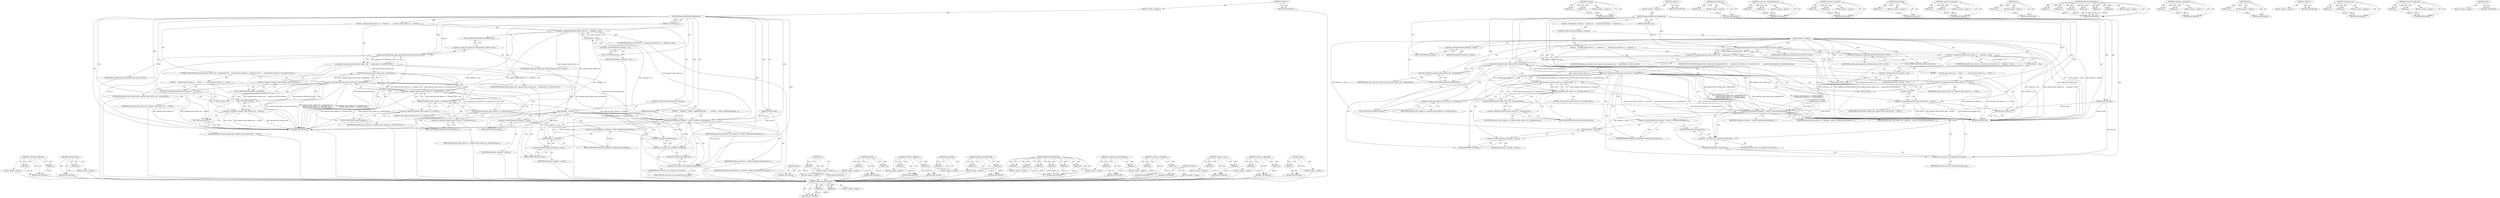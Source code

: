 digraph "client" {
vulnerable_111 [label=<(METHOD,webkit_glue.KURLToGURL)>];
vulnerable_112 [label=<(PARAM,p1)>];
vulnerable_113 [label=<(PARAM,p2)>];
vulnerable_114 [label=<(BLOCK,&lt;empty&gt;,&lt;empty&gt;)>];
vulnerable_115 [label=<(METHOD_RETURN,ANY)>];
vulnerable_135 [label=<(METHOD,SchemeIs)>];
vulnerable_136 [label=<(PARAM,p1)>];
vulnerable_137 [label=<(PARAM,p2)>];
vulnerable_138 [label=<(BLOCK,&lt;empty&gt;,&lt;empty&gt;)>];
vulnerable_139 [label=<(METHOD_RETURN,ANY)>];
vulnerable_6 [label=<(METHOD,&lt;global&gt;)<SUB>1</SUB>>];
vulnerable_7 [label=<(BLOCK,&lt;empty&gt;,&lt;empty&gt;)<SUB>1</SUB>>];
vulnerable_8 [label=<(METHOD,dispatchWillPerformClientRedirect)<SUB>1</SUB>>];
vulnerable_9 [label=<(PARAM,const KURL&amp; url)<SUB>2</SUB>>];
vulnerable_10 [label=<(PARAM,double interval)<SUB>3</SUB>>];
vulnerable_11 [label=<(PARAM,double fire_date)<SUB>4</SUB>>];
vulnerable_12 [label=<(BLOCK,{
  if (webframe_-&gt;client()) {
    expected_cli...,{
  if (webframe_-&gt;client()) {
    expected_cli...)<SUB>4</SUB>>];
vulnerable_13 [label=<(CONTROL_STRUCTURE,IF,if (webframe_-&gt;client()))<SUB>5</SUB>>];
vulnerable_14 [label=<(client,webframe_-&gt;client())<SUB>5</SUB>>];
vulnerable_15 [label=<(&lt;operator&gt;.indirectFieldAccess,webframe_-&gt;client)<SUB>5</SUB>>];
vulnerable_16 [label=<(IDENTIFIER,webframe_,webframe_-&gt;client())<SUB>5</SUB>>];
vulnerable_17 [label=<(FIELD_IDENTIFIER,client,client)<SUB>5</SUB>>];
vulnerable_18 [label=<(BLOCK,{
    expected_client_redirect_src_ = webframe_...,{
    expected_client_redirect_src_ = webframe_...)<SUB>5</SUB>>];
vulnerable_19 [label=<(&lt;operator&gt;.assignment,expected_client_redirect_src_ = webframe_-&gt;url())<SUB>6</SUB>>];
vulnerable_20 [label=<(IDENTIFIER,expected_client_redirect_src_,expected_client_redirect_src_ = webframe_-&gt;url())<SUB>6</SUB>>];
vulnerable_21 [label=<(url,webframe_-&gt;url())<SUB>6</SUB>>];
vulnerable_22 [label=<(&lt;operator&gt;.indirectFieldAccess,webframe_-&gt;url)<SUB>6</SUB>>];
vulnerable_23 [label=<(IDENTIFIER,webframe_,webframe_-&gt;url())<SUB>6</SUB>>];
vulnerable_24 [label=<(FIELD_IDENTIFIER,url,url)<SUB>6</SUB>>];
vulnerable_25 [label="<(&lt;operator&gt;.assignment,expected_client_redirect_dest_ = webkit_glue::K...)<SUB>7</SUB>>"];
vulnerable_26 [label="<(IDENTIFIER,expected_client_redirect_dest_,expected_client_redirect_dest_ = webkit_glue::K...)<SUB>7</SUB>>"];
vulnerable_27 [label="<(webkit_glue.KURLToGURL,webkit_glue::KURLToGURL(url))<SUB>7</SUB>>"];
vulnerable_28 [label="<(&lt;operator&gt;.fieldAccess,webkit_glue::KURLToGURL)<SUB>7</SUB>>"];
vulnerable_29 [label="<(IDENTIFIER,webkit_glue,webkit_glue::KURLToGURL(url))<SUB>7</SUB>>"];
vulnerable_30 [label=<(FIELD_IDENTIFIER,KURLToGURL,KURLToGURL)<SUB>7</SUB>>];
vulnerable_31 [label="<(IDENTIFIER,url,webkit_glue::KURLToGURL(url))<SUB>7</SUB>>"];
vulnerable_32 [label=<(CONTROL_STRUCTURE,IF,if (expected_client_redirect_dest_.SchemeIsFile() &amp;&amp;
       (expected_client_redirect_src_.SchemeIs(&quot;http&quot;) ||
        expected_client_redirect_src_.SchemeIsSecure())))<SUB>8</SUB>>];
vulnerable_33 [label=<(&lt;operator&gt;.logicalAnd,expected_client_redirect_dest_.SchemeIsFile() &amp;...)<SUB>8</SUB>>];
vulnerable_34 [label=<(SchemeIsFile,expected_client_redirect_dest_.SchemeIsFile())<SUB>8</SUB>>];
vulnerable_35 [label=<(&lt;operator&gt;.fieldAccess,expected_client_redirect_dest_.SchemeIsFile)<SUB>8</SUB>>];
vulnerable_36 [label=<(IDENTIFIER,expected_client_redirect_dest_,expected_client_redirect_dest_.SchemeIsFile())<SUB>8</SUB>>];
vulnerable_37 [label=<(FIELD_IDENTIFIER,SchemeIsFile,SchemeIsFile)<SUB>8</SUB>>];
vulnerable_38 [label=<(&lt;operator&gt;.logicalOr,expected_client_redirect_src_.SchemeIs(&quot;http&quot;) ...)<SUB>9</SUB>>];
vulnerable_39 [label=<(SchemeIs,expected_client_redirect_src_.SchemeIs(&quot;http&quot;))<SUB>9</SUB>>];
vulnerable_40 [label=<(&lt;operator&gt;.fieldAccess,expected_client_redirect_src_.SchemeIs)<SUB>9</SUB>>];
vulnerable_41 [label=<(IDENTIFIER,expected_client_redirect_src_,expected_client_redirect_src_.SchemeIs(&quot;http&quot;))<SUB>9</SUB>>];
vulnerable_42 [label=<(FIELD_IDENTIFIER,SchemeIs,SchemeIs)<SUB>9</SUB>>];
vulnerable_43 [label=<(LITERAL,&quot;http&quot;,expected_client_redirect_src_.SchemeIs(&quot;http&quot;))<SUB>9</SUB>>];
vulnerable_44 [label=<(SchemeIsSecure,expected_client_redirect_src_.SchemeIsSecure())<SUB>10</SUB>>];
vulnerable_45 [label=<(&lt;operator&gt;.fieldAccess,expected_client_redirect_src_.SchemeIsSecure)<SUB>10</SUB>>];
vulnerable_46 [label=<(IDENTIFIER,expected_client_redirect_src_,expected_client_redirect_src_.SchemeIsSecure())<SUB>10</SUB>>];
vulnerable_47 [label=<(FIELD_IDENTIFIER,SchemeIsSecure,SchemeIsSecure)<SUB>10</SUB>>];
vulnerable_48 [label=<(BLOCK,{
      expected_client_redirect_src_ = GURL();...,{
      expected_client_redirect_src_ = GURL();...)<SUB>10</SUB>>];
vulnerable_49 [label=<(&lt;operator&gt;.assignment,expected_client_redirect_src_ = GURL())<SUB>11</SUB>>];
vulnerable_50 [label=<(IDENTIFIER,expected_client_redirect_src_,expected_client_redirect_src_ = GURL())<SUB>11</SUB>>];
vulnerable_51 [label=<(GURL,GURL())<SUB>11</SUB>>];
vulnerable_52 [label=<(&lt;operator&gt;.assignment,expected_client_redirect_dest_ = GURL())<SUB>12</SUB>>];
vulnerable_53 [label=<(IDENTIFIER,expected_client_redirect_dest_,expected_client_redirect_dest_ = GURL())<SUB>12</SUB>>];
vulnerable_54 [label=<(GURL,GURL())<SUB>12</SUB>>];
vulnerable_55 [label=<(RETURN,return;,return;)<SUB>13</SUB>>];
vulnerable_56 [label=<(willPerformClientRedirect,webframe_-&gt;client()-&gt;willPerformClientRedirect(...)<SUB>16</SUB>>];
vulnerable_57 [label=<(&lt;operator&gt;.indirectFieldAccess,webframe_-&gt;client()-&gt;willPerformClientRedirect)<SUB>16</SUB>>];
vulnerable_58 [label=<(client,webframe_-&gt;client())<SUB>16</SUB>>];
vulnerable_59 [label=<(&lt;operator&gt;.indirectFieldAccess,webframe_-&gt;client)<SUB>16</SUB>>];
vulnerable_60 [label=<(IDENTIFIER,webframe_,webframe_-&gt;client())<SUB>16</SUB>>];
vulnerable_61 [label=<(FIELD_IDENTIFIER,client,client)<SUB>16</SUB>>];
vulnerable_62 [label=<(FIELD_IDENTIFIER,willPerformClientRedirect,willPerformClientRedirect)<SUB>16</SUB>>];
vulnerable_63 [label=<(IDENTIFIER,webframe_,webframe_-&gt;client()-&gt;willPerformClientRedirect(...)<SUB>17</SUB>>];
vulnerable_64 [label=<(IDENTIFIER,expected_client_redirect_src_,webframe_-&gt;client()-&gt;willPerformClientRedirect(...)<SUB>18</SUB>>];
vulnerable_65 [label=<(IDENTIFIER,expected_client_redirect_dest_,webframe_-&gt;client()-&gt;willPerformClientRedirect(...)<SUB>19</SUB>>];
vulnerable_66 [label=<(&lt;operator&gt;.cast,static_cast&lt;unsigned int&gt;(interval))<SUB>20</SUB>>];
vulnerable_67 [label=<(UNKNOWN,unsigned int,unsigned int)<SUB>20</SUB>>];
vulnerable_68 [label=<(IDENTIFIER,interval,static_cast&lt;unsigned int&gt;(interval))<SUB>20</SUB>>];
vulnerable_69 [label=<(&lt;operator&gt;.cast,static_cast&lt;unsigned int&gt;(fire_date))<SUB>21</SUB>>];
vulnerable_70 [label=<(UNKNOWN,unsigned int,unsigned int)<SUB>21</SUB>>];
vulnerable_71 [label=<(IDENTIFIER,fire_date,static_cast&lt;unsigned int&gt;(fire_date))<SUB>21</SUB>>];
vulnerable_72 [label=<(METHOD_RETURN,void)<SUB>1</SUB>>];
vulnerable_74 [label=<(METHOD_RETURN,ANY)<SUB>1</SUB>>];
vulnerable_140 [label=<(METHOD,SchemeIsSecure)>];
vulnerable_141 [label=<(PARAM,p1)>];
vulnerable_142 [label=<(BLOCK,&lt;empty&gt;,&lt;empty&gt;)>];
vulnerable_143 [label=<(METHOD_RETURN,ANY)>];
vulnerable_97 [label=<(METHOD,&lt;operator&gt;.indirectFieldAccess)>];
vulnerable_98 [label=<(PARAM,p1)>];
vulnerable_99 [label=<(PARAM,p2)>];
vulnerable_100 [label=<(BLOCK,&lt;empty&gt;,&lt;empty&gt;)>];
vulnerable_101 [label=<(METHOD_RETURN,ANY)>];
vulnerable_130 [label=<(METHOD,&lt;operator&gt;.logicalOr)>];
vulnerable_131 [label=<(PARAM,p1)>];
vulnerable_132 [label=<(PARAM,p2)>];
vulnerable_133 [label=<(BLOCK,&lt;empty&gt;,&lt;empty&gt;)>];
vulnerable_134 [label=<(METHOD_RETURN,ANY)>];
vulnerable_126 [label=<(METHOD,SchemeIsFile)>];
vulnerable_127 [label=<(PARAM,p1)>];
vulnerable_128 [label=<(BLOCK,&lt;empty&gt;,&lt;empty&gt;)>];
vulnerable_129 [label=<(METHOD_RETURN,ANY)>];
vulnerable_121 [label=<(METHOD,&lt;operator&gt;.logicalAnd)>];
vulnerable_122 [label=<(PARAM,p1)>];
vulnerable_123 [label=<(PARAM,p2)>];
vulnerable_124 [label=<(BLOCK,&lt;empty&gt;,&lt;empty&gt;)>];
vulnerable_125 [label=<(METHOD_RETURN,ANY)>];
vulnerable_107 [label=<(METHOD,url)>];
vulnerable_108 [label=<(PARAM,p1)>];
vulnerable_109 [label=<(BLOCK,&lt;empty&gt;,&lt;empty&gt;)>];
vulnerable_110 [label=<(METHOD_RETURN,ANY)>];
vulnerable_147 [label=<(METHOD,willPerformClientRedirect)>];
vulnerable_148 [label=<(PARAM,p1)>];
vulnerable_149 [label=<(PARAM,p2)>];
vulnerable_150 [label=<(PARAM,p3)>];
vulnerable_151 [label=<(PARAM,p4)>];
vulnerable_152 [label=<(PARAM,p5)>];
vulnerable_153 [label=<(PARAM,p6)>];
vulnerable_154 [label=<(BLOCK,&lt;empty&gt;,&lt;empty&gt;)>];
vulnerable_155 [label=<(METHOD_RETURN,ANY)>];
vulnerable_102 [label=<(METHOD,&lt;operator&gt;.assignment)>];
vulnerable_103 [label=<(PARAM,p1)>];
vulnerable_104 [label=<(PARAM,p2)>];
vulnerable_105 [label=<(BLOCK,&lt;empty&gt;,&lt;empty&gt;)>];
vulnerable_106 [label=<(METHOD_RETURN,ANY)>];
vulnerable_93 [label=<(METHOD,client)>];
vulnerable_94 [label=<(PARAM,p1)>];
vulnerable_95 [label=<(BLOCK,&lt;empty&gt;,&lt;empty&gt;)>];
vulnerable_96 [label=<(METHOD_RETURN,ANY)>];
vulnerable_87 [label=<(METHOD,&lt;global&gt;)<SUB>1</SUB>>];
vulnerable_88 [label=<(BLOCK,&lt;empty&gt;,&lt;empty&gt;)>];
vulnerable_89 [label=<(METHOD_RETURN,ANY)>];
vulnerable_156 [label=<(METHOD,&lt;operator&gt;.cast)>];
vulnerable_157 [label=<(PARAM,p1)>];
vulnerable_158 [label=<(PARAM,p2)>];
vulnerable_159 [label=<(BLOCK,&lt;empty&gt;,&lt;empty&gt;)>];
vulnerable_160 [label=<(METHOD_RETURN,ANY)>];
vulnerable_116 [label=<(METHOD,&lt;operator&gt;.fieldAccess)>];
vulnerable_117 [label=<(PARAM,p1)>];
vulnerable_118 [label=<(PARAM,p2)>];
vulnerable_119 [label=<(BLOCK,&lt;empty&gt;,&lt;empty&gt;)>];
vulnerable_120 [label=<(METHOD_RETURN,ANY)>];
vulnerable_144 [label=<(METHOD,GURL)>];
vulnerable_145 [label=<(BLOCK,&lt;empty&gt;,&lt;empty&gt;)>];
vulnerable_146 [label=<(METHOD_RETURN,ANY)>];
fixed_112 [label=<(METHOD,&lt;operator&gt;.fieldAccess)>];
fixed_113 [label=<(PARAM,p1)>];
fixed_114 [label=<(PARAM,p2)>];
fixed_115 [label=<(BLOCK,&lt;empty&gt;,&lt;empty&gt;)>];
fixed_116 [label=<(METHOD_RETURN,ANY)>];
fixed_136 [label=<(METHOD,SchemeIsSecure)>];
fixed_137 [label=<(PARAM,p1)>];
fixed_138 [label=<(BLOCK,&lt;empty&gt;,&lt;empty&gt;)>];
fixed_139 [label=<(METHOD_RETURN,ANY)>];
fixed_6 [label=<(METHOD,&lt;global&gt;)<SUB>1</SUB>>];
fixed_7 [label=<(BLOCK,&lt;empty&gt;,&lt;empty&gt;)<SUB>1</SUB>>];
fixed_8 [label=<(METHOD,dispatchWillPerformClientRedirect)<SUB>1</SUB>>];
fixed_9 [label=<(PARAM,const KURL&amp; url)<SUB>2</SUB>>];
fixed_10 [label=<(PARAM,double interval)<SUB>3</SUB>>];
fixed_11 [label=<(PARAM,double fire_date)<SUB>4</SUB>>];
fixed_12 [label=<(BLOCK,{
  expected_client_redirect_src_ = webframe_-&gt;...,{
  expected_client_redirect_src_ = webframe_-&gt;...)<SUB>4</SUB>>];
fixed_13 [label=<(&lt;operator&gt;.assignment,expected_client_redirect_src_ = webframe_-&gt;url())<SUB>5</SUB>>];
fixed_14 [label=<(IDENTIFIER,expected_client_redirect_src_,expected_client_redirect_src_ = webframe_-&gt;url())<SUB>5</SUB>>];
fixed_15 [label=<(url,webframe_-&gt;url())<SUB>5</SUB>>];
fixed_16 [label=<(&lt;operator&gt;.indirectFieldAccess,webframe_-&gt;url)<SUB>5</SUB>>];
fixed_17 [label=<(IDENTIFIER,webframe_,webframe_-&gt;url())<SUB>5</SUB>>];
fixed_18 [label=<(FIELD_IDENTIFIER,url,url)<SUB>5</SUB>>];
fixed_19 [label="<(&lt;operator&gt;.assignment,expected_client_redirect_dest_ = webkit_glue::K...)<SUB>6</SUB>>"];
fixed_20 [label="<(IDENTIFIER,expected_client_redirect_dest_,expected_client_redirect_dest_ = webkit_glue::K...)<SUB>6</SUB>>"];
fixed_21 [label="<(webkit_glue.KURLToGURL,webkit_glue::KURLToGURL(url))<SUB>6</SUB>>"];
fixed_22 [label="<(&lt;operator&gt;.fieldAccess,webkit_glue::KURLToGURL)<SUB>6</SUB>>"];
fixed_23 [label="<(IDENTIFIER,webkit_glue,webkit_glue::KURLToGURL(url))<SUB>6</SUB>>"];
fixed_24 [label=<(FIELD_IDENTIFIER,KURLToGURL,KURLToGURL)<SUB>6</SUB>>];
fixed_25 [label="<(IDENTIFIER,url,webkit_glue::KURLToGURL(url))<SUB>6</SUB>>"];
fixed_26 [label=<(CONTROL_STRUCTURE,IF,if (expected_client_redirect_dest_.SchemeIsFile() &amp;&amp;
     (expected_client_redirect_src_.SchemeIs(&quot;http&quot;) ||
      expected_client_redirect_src_.SchemeIsSecure())))<SUB>12</SUB>>];
fixed_27 [label=<(&lt;operator&gt;.logicalAnd,expected_client_redirect_dest_.SchemeIsFile() &amp;...)<SUB>12</SUB>>];
fixed_28 [label=<(SchemeIsFile,expected_client_redirect_dest_.SchemeIsFile())<SUB>12</SUB>>];
fixed_29 [label=<(&lt;operator&gt;.fieldAccess,expected_client_redirect_dest_.SchemeIsFile)<SUB>12</SUB>>];
fixed_30 [label=<(IDENTIFIER,expected_client_redirect_dest_,expected_client_redirect_dest_.SchemeIsFile())<SUB>12</SUB>>];
fixed_31 [label=<(FIELD_IDENTIFIER,SchemeIsFile,SchemeIsFile)<SUB>12</SUB>>];
fixed_32 [label=<(&lt;operator&gt;.logicalOr,expected_client_redirect_src_.SchemeIs(&quot;http&quot;) ...)<SUB>13</SUB>>];
fixed_33 [label=<(SchemeIs,expected_client_redirect_src_.SchemeIs(&quot;http&quot;))<SUB>13</SUB>>];
fixed_34 [label=<(&lt;operator&gt;.fieldAccess,expected_client_redirect_src_.SchemeIs)<SUB>13</SUB>>];
fixed_35 [label=<(IDENTIFIER,expected_client_redirect_src_,expected_client_redirect_src_.SchemeIs(&quot;http&quot;))<SUB>13</SUB>>];
fixed_36 [label=<(FIELD_IDENTIFIER,SchemeIs,SchemeIs)<SUB>13</SUB>>];
fixed_37 [label=<(LITERAL,&quot;http&quot;,expected_client_redirect_src_.SchemeIs(&quot;http&quot;))<SUB>13</SUB>>];
fixed_38 [label=<(SchemeIsSecure,expected_client_redirect_src_.SchemeIsSecure())<SUB>14</SUB>>];
fixed_39 [label=<(&lt;operator&gt;.fieldAccess,expected_client_redirect_src_.SchemeIsSecure)<SUB>14</SUB>>];
fixed_40 [label=<(IDENTIFIER,expected_client_redirect_src_,expected_client_redirect_src_.SchemeIsSecure())<SUB>14</SUB>>];
fixed_41 [label=<(FIELD_IDENTIFIER,SchemeIsSecure,SchemeIsSecure)<SUB>14</SUB>>];
fixed_42 [label=<(BLOCK,{
    expected_client_redirect_src_ = GURL();
 ...,{
    expected_client_redirect_src_ = GURL();
 ...)<SUB>14</SUB>>];
fixed_43 [label=<(&lt;operator&gt;.assignment,expected_client_redirect_src_ = GURL())<SUB>15</SUB>>];
fixed_44 [label=<(IDENTIFIER,expected_client_redirect_src_,expected_client_redirect_src_ = GURL())<SUB>15</SUB>>];
fixed_45 [label=<(GURL,GURL())<SUB>15</SUB>>];
fixed_46 [label=<(&lt;operator&gt;.assignment,expected_client_redirect_dest_ = GURL())<SUB>16</SUB>>];
fixed_47 [label=<(IDENTIFIER,expected_client_redirect_dest_,expected_client_redirect_dest_ = GURL())<SUB>16</SUB>>];
fixed_48 [label=<(GURL,GURL())<SUB>16</SUB>>];
fixed_49 [label=<(RETURN,return;,return;)<SUB>17</SUB>>];
fixed_50 [label=<(CONTROL_STRUCTURE,IF,if (webframe_-&gt;client()))<SUB>20</SUB>>];
fixed_51 [label=<(client,webframe_-&gt;client())<SUB>20</SUB>>];
fixed_52 [label=<(&lt;operator&gt;.indirectFieldAccess,webframe_-&gt;client)<SUB>20</SUB>>];
fixed_53 [label=<(IDENTIFIER,webframe_,webframe_-&gt;client())<SUB>20</SUB>>];
fixed_54 [label=<(FIELD_IDENTIFIER,client,client)<SUB>20</SUB>>];
fixed_55 [label=<(BLOCK,{
     webframe_-&gt;client()-&gt;willPerformClientRe...,{
     webframe_-&gt;client()-&gt;willPerformClientRe...)<SUB>20</SUB>>];
fixed_56 [label=<(willPerformClientRedirect,webframe_-&gt;client()-&gt;willPerformClientRedirect(...)<SUB>21</SUB>>];
fixed_57 [label=<(&lt;operator&gt;.indirectFieldAccess,webframe_-&gt;client()-&gt;willPerformClientRedirect)<SUB>21</SUB>>];
fixed_58 [label=<(client,webframe_-&gt;client())<SUB>21</SUB>>];
fixed_59 [label=<(&lt;operator&gt;.indirectFieldAccess,webframe_-&gt;client)<SUB>21</SUB>>];
fixed_60 [label=<(IDENTIFIER,webframe_,webframe_-&gt;client())<SUB>21</SUB>>];
fixed_61 [label=<(FIELD_IDENTIFIER,client,client)<SUB>21</SUB>>];
fixed_62 [label=<(FIELD_IDENTIFIER,willPerformClientRedirect,willPerformClientRedirect)<SUB>21</SUB>>];
fixed_63 [label=<(IDENTIFIER,webframe_,webframe_-&gt;client()-&gt;willPerformClientRedirect(...)<SUB>22</SUB>>];
fixed_64 [label=<(IDENTIFIER,expected_client_redirect_src_,webframe_-&gt;client()-&gt;willPerformClientRedirect(...)<SUB>23</SUB>>];
fixed_65 [label=<(IDENTIFIER,expected_client_redirect_dest_,webframe_-&gt;client()-&gt;willPerformClientRedirect(...)<SUB>24</SUB>>];
fixed_66 [label=<(&lt;operator&gt;.cast,static_cast&lt;unsigned int&gt;(interval))<SUB>25</SUB>>];
fixed_67 [label=<(UNKNOWN,unsigned int,unsigned int)<SUB>25</SUB>>];
fixed_68 [label=<(IDENTIFIER,interval,static_cast&lt;unsigned int&gt;(interval))<SUB>25</SUB>>];
fixed_69 [label=<(&lt;operator&gt;.cast,static_cast&lt;unsigned int&gt;(fire_date))<SUB>26</SUB>>];
fixed_70 [label=<(UNKNOWN,unsigned int,unsigned int)<SUB>26</SUB>>];
fixed_71 [label=<(IDENTIFIER,fire_date,static_cast&lt;unsigned int&gt;(fire_date))<SUB>26</SUB>>];
fixed_72 [label=<(METHOD_RETURN,void)<SUB>1</SUB>>];
fixed_74 [label=<(METHOD_RETURN,ANY)<SUB>1</SUB>>];
fixed_140 [label=<(METHOD,GURL)>];
fixed_141 [label=<(BLOCK,&lt;empty&gt;,&lt;empty&gt;)>];
fixed_142 [label=<(METHOD_RETURN,ANY)>];
fixed_98 [label=<(METHOD,url)>];
fixed_99 [label=<(PARAM,p1)>];
fixed_100 [label=<(BLOCK,&lt;empty&gt;,&lt;empty&gt;)>];
fixed_101 [label=<(METHOD_RETURN,ANY)>];
fixed_131 [label=<(METHOD,SchemeIs)>];
fixed_132 [label=<(PARAM,p1)>];
fixed_133 [label=<(PARAM,p2)>];
fixed_134 [label=<(BLOCK,&lt;empty&gt;,&lt;empty&gt;)>];
fixed_135 [label=<(METHOD_RETURN,ANY)>];
fixed_126 [label=<(METHOD,&lt;operator&gt;.logicalOr)>];
fixed_127 [label=<(PARAM,p1)>];
fixed_128 [label=<(PARAM,p2)>];
fixed_129 [label=<(BLOCK,&lt;empty&gt;,&lt;empty&gt;)>];
fixed_130 [label=<(METHOD_RETURN,ANY)>];
fixed_122 [label=<(METHOD,SchemeIsFile)>];
fixed_123 [label=<(PARAM,p1)>];
fixed_124 [label=<(BLOCK,&lt;empty&gt;,&lt;empty&gt;)>];
fixed_125 [label=<(METHOD_RETURN,ANY)>];
fixed_107 [label=<(METHOD,webkit_glue.KURLToGURL)>];
fixed_108 [label=<(PARAM,p1)>];
fixed_109 [label=<(PARAM,p2)>];
fixed_110 [label=<(BLOCK,&lt;empty&gt;,&lt;empty&gt;)>];
fixed_111 [label=<(METHOD_RETURN,ANY)>];
fixed_147 [label=<(METHOD,willPerformClientRedirect)>];
fixed_148 [label=<(PARAM,p1)>];
fixed_149 [label=<(PARAM,p2)>];
fixed_150 [label=<(PARAM,p3)>];
fixed_151 [label=<(PARAM,p4)>];
fixed_152 [label=<(PARAM,p5)>];
fixed_153 [label=<(PARAM,p6)>];
fixed_154 [label=<(BLOCK,&lt;empty&gt;,&lt;empty&gt;)>];
fixed_155 [label=<(METHOD_RETURN,ANY)>];
fixed_102 [label=<(METHOD,&lt;operator&gt;.indirectFieldAccess)>];
fixed_103 [label=<(PARAM,p1)>];
fixed_104 [label=<(PARAM,p2)>];
fixed_105 [label=<(BLOCK,&lt;empty&gt;,&lt;empty&gt;)>];
fixed_106 [label=<(METHOD_RETURN,ANY)>];
fixed_93 [label=<(METHOD,&lt;operator&gt;.assignment)>];
fixed_94 [label=<(PARAM,p1)>];
fixed_95 [label=<(PARAM,p2)>];
fixed_96 [label=<(BLOCK,&lt;empty&gt;,&lt;empty&gt;)>];
fixed_97 [label=<(METHOD_RETURN,ANY)>];
fixed_87 [label=<(METHOD,&lt;global&gt;)<SUB>1</SUB>>];
fixed_88 [label=<(BLOCK,&lt;empty&gt;,&lt;empty&gt;)>];
fixed_89 [label=<(METHOD_RETURN,ANY)>];
fixed_156 [label=<(METHOD,&lt;operator&gt;.cast)>];
fixed_157 [label=<(PARAM,p1)>];
fixed_158 [label=<(PARAM,p2)>];
fixed_159 [label=<(BLOCK,&lt;empty&gt;,&lt;empty&gt;)>];
fixed_160 [label=<(METHOD_RETURN,ANY)>];
fixed_117 [label=<(METHOD,&lt;operator&gt;.logicalAnd)>];
fixed_118 [label=<(PARAM,p1)>];
fixed_119 [label=<(PARAM,p2)>];
fixed_120 [label=<(BLOCK,&lt;empty&gt;,&lt;empty&gt;)>];
fixed_121 [label=<(METHOD_RETURN,ANY)>];
fixed_143 [label=<(METHOD,client)>];
fixed_144 [label=<(PARAM,p1)>];
fixed_145 [label=<(BLOCK,&lt;empty&gt;,&lt;empty&gt;)>];
fixed_146 [label=<(METHOD_RETURN,ANY)>];
vulnerable_111 -> vulnerable_112  [key=0, label="AST: "];
vulnerable_111 -> vulnerable_112  [key=1, label="DDG: "];
vulnerable_111 -> vulnerable_114  [key=0, label="AST: "];
vulnerable_111 -> vulnerable_113  [key=0, label="AST: "];
vulnerable_111 -> vulnerable_113  [key=1, label="DDG: "];
vulnerable_111 -> vulnerable_115  [key=0, label="AST: "];
vulnerable_111 -> vulnerable_115  [key=1, label="CFG: "];
vulnerable_112 -> vulnerable_115  [key=0, label="DDG: p1"];
vulnerable_113 -> vulnerable_115  [key=0, label="DDG: p2"];
vulnerable_135 -> vulnerable_136  [key=0, label="AST: "];
vulnerable_135 -> vulnerable_136  [key=1, label="DDG: "];
vulnerable_135 -> vulnerable_138  [key=0, label="AST: "];
vulnerable_135 -> vulnerable_137  [key=0, label="AST: "];
vulnerable_135 -> vulnerable_137  [key=1, label="DDG: "];
vulnerable_135 -> vulnerable_139  [key=0, label="AST: "];
vulnerable_135 -> vulnerable_139  [key=1, label="CFG: "];
vulnerable_136 -> vulnerable_139  [key=0, label="DDG: p1"];
vulnerable_137 -> vulnerable_139  [key=0, label="DDG: p2"];
vulnerable_6 -> vulnerable_7  [key=0, label="AST: "];
vulnerable_6 -> vulnerable_74  [key=0, label="AST: "];
vulnerable_6 -> vulnerable_74  [key=1, label="CFG: "];
vulnerable_7 -> vulnerable_8  [key=0, label="AST: "];
vulnerable_8 -> vulnerable_9  [key=0, label="AST: "];
vulnerable_8 -> vulnerable_9  [key=1, label="DDG: "];
vulnerable_8 -> vulnerable_10  [key=0, label="AST: "];
vulnerable_8 -> vulnerable_10  [key=1, label="DDG: "];
vulnerable_8 -> vulnerable_11  [key=0, label="AST: "];
vulnerable_8 -> vulnerable_11  [key=1, label="DDG: "];
vulnerable_8 -> vulnerable_12  [key=0, label="AST: "];
vulnerable_8 -> vulnerable_72  [key=0, label="AST: "];
vulnerable_8 -> vulnerable_17  [key=0, label="CFG: "];
vulnerable_8 -> vulnerable_56  [key=0, label="DDG: "];
vulnerable_8 -> vulnerable_27  [key=0, label="DDG: "];
vulnerable_8 -> vulnerable_49  [key=0, label="DDG: "];
vulnerable_8 -> vulnerable_52  [key=0, label="DDG: "];
vulnerable_8 -> vulnerable_55  [key=0, label="DDG: "];
vulnerable_8 -> vulnerable_66  [key=0, label="DDG: "];
vulnerable_8 -> vulnerable_69  [key=0, label="DDG: "];
vulnerable_8 -> vulnerable_39  [key=0, label="DDG: "];
vulnerable_9 -> vulnerable_27  [key=0, label="DDG: url"];
vulnerable_10 -> vulnerable_72  [key=0, label="DDG: interval"];
vulnerable_10 -> vulnerable_56  [key=0, label="DDG: interval"];
vulnerable_10 -> vulnerable_66  [key=0, label="DDG: interval"];
vulnerable_11 -> vulnerable_72  [key=0, label="DDG: fire_date"];
vulnerable_11 -> vulnerable_56  [key=0, label="DDG: fire_date"];
vulnerable_11 -> vulnerable_69  [key=0, label="DDG: fire_date"];
vulnerable_12 -> vulnerable_13  [key=0, label="AST: "];
vulnerable_13 -> vulnerable_14  [key=0, label="AST: "];
vulnerable_13 -> vulnerable_18  [key=0, label="AST: "];
vulnerable_14 -> vulnerable_15  [key=0, label="AST: "];
vulnerable_14 -> vulnerable_72  [key=0, label="CFG: "];
vulnerable_14 -> vulnerable_72  [key=1, label="DDG: webframe_-&gt;client"];
vulnerable_14 -> vulnerable_72  [key=2, label="DDG: webframe_-&gt;client()"];
vulnerable_14 -> vulnerable_24  [key=0, label="CFG: "];
vulnerable_14 -> vulnerable_24  [key=1, label="CDG: "];
vulnerable_14 -> vulnerable_58  [key=0, label="DDG: webframe_-&gt;client"];
vulnerable_14 -> vulnerable_30  [key=0, label="CDG: "];
vulnerable_14 -> vulnerable_34  [key=0, label="CDG: "];
vulnerable_14 -> vulnerable_21  [key=0, label="CDG: "];
vulnerable_14 -> vulnerable_19  [key=0, label="CDG: "];
vulnerable_14 -> vulnerable_28  [key=0, label="CDG: "];
vulnerable_14 -> vulnerable_37  [key=0, label="CDG: "];
vulnerable_14 -> vulnerable_25  [key=0, label="CDG: "];
vulnerable_14 -> vulnerable_22  [key=0, label="CDG: "];
vulnerable_14 -> vulnerable_27  [key=0, label="CDG: "];
vulnerable_14 -> vulnerable_35  [key=0, label="CDG: "];
vulnerable_14 -> vulnerable_33  [key=0, label="CDG: "];
vulnerable_15 -> vulnerable_16  [key=0, label="AST: "];
vulnerable_15 -> vulnerable_17  [key=0, label="AST: "];
vulnerable_15 -> vulnerable_14  [key=0, label="CFG: "];
vulnerable_17 -> vulnerable_15  [key=0, label="CFG: "];
vulnerable_18 -> vulnerable_19  [key=0, label="AST: "];
vulnerable_18 -> vulnerable_25  [key=0, label="AST: "];
vulnerable_18 -> vulnerable_32  [key=0, label="AST: "];
vulnerable_18 -> vulnerable_56  [key=0, label="AST: "];
vulnerable_19 -> vulnerable_20  [key=0, label="AST: "];
vulnerable_19 -> vulnerable_21  [key=0, label="AST: "];
vulnerable_19 -> vulnerable_30  [key=0, label="CFG: "];
vulnerable_19 -> vulnerable_72  [key=0, label="DDG: webframe_-&gt;url()"];
vulnerable_19 -> vulnerable_72  [key=1, label="DDG: expected_client_redirect_src_ = webframe_-&gt;url()"];
vulnerable_19 -> vulnerable_56  [key=0, label="DDG: expected_client_redirect_src_"];
vulnerable_19 -> vulnerable_39  [key=0, label="DDG: expected_client_redirect_src_"];
vulnerable_19 -> vulnerable_44  [key=0, label="DDG: expected_client_redirect_src_"];
vulnerable_21 -> vulnerable_22  [key=0, label="AST: "];
vulnerable_21 -> vulnerable_19  [key=0, label="CFG: "];
vulnerable_21 -> vulnerable_19  [key=1, label="DDG: webframe_-&gt;url"];
vulnerable_21 -> vulnerable_72  [key=0, label="DDG: webframe_-&gt;url"];
vulnerable_21 -> vulnerable_56  [key=0, label="DDG: webframe_-&gt;url"];
vulnerable_22 -> vulnerable_23  [key=0, label="AST: "];
vulnerable_22 -> vulnerable_24  [key=0, label="AST: "];
vulnerable_22 -> vulnerable_21  [key=0, label="CFG: "];
vulnerable_24 -> vulnerable_22  [key=0, label="CFG: "];
vulnerable_25 -> vulnerable_26  [key=0, label="AST: "];
vulnerable_25 -> vulnerable_27  [key=0, label="AST: "];
vulnerable_25 -> vulnerable_37  [key=0, label="CFG: "];
vulnerable_25 -> vulnerable_72  [key=0, label="DDG: webkit_glue::KURLToGURL(url)"];
vulnerable_25 -> vulnerable_72  [key=1, label="DDG: expected_client_redirect_dest_ = webkit_glue::KURLToGURL(url)"];
vulnerable_25 -> vulnerable_56  [key=0, label="DDG: expected_client_redirect_dest_"];
vulnerable_25 -> vulnerable_34  [key=0, label="DDG: expected_client_redirect_dest_"];
vulnerable_27 -> vulnerable_28  [key=0, label="AST: "];
vulnerable_27 -> vulnerable_31  [key=0, label="AST: "];
vulnerable_27 -> vulnerable_25  [key=0, label="CFG: "];
vulnerable_27 -> vulnerable_25  [key=1, label="DDG: webkit_glue::KURLToGURL"];
vulnerable_27 -> vulnerable_25  [key=2, label="DDG: url"];
vulnerable_27 -> vulnerable_72  [key=0, label="DDG: webkit_glue::KURLToGURL"];
vulnerable_27 -> vulnerable_72  [key=1, label="DDG: url"];
vulnerable_28 -> vulnerable_29  [key=0, label="AST: "];
vulnerable_28 -> vulnerable_30  [key=0, label="AST: "];
vulnerable_28 -> vulnerable_27  [key=0, label="CFG: "];
vulnerable_30 -> vulnerable_28  [key=0, label="CFG: "];
vulnerable_32 -> vulnerable_33  [key=0, label="AST: "];
vulnerable_32 -> vulnerable_48  [key=0, label="AST: "];
vulnerable_33 -> vulnerable_34  [key=0, label="AST: "];
vulnerable_33 -> vulnerable_38  [key=0, label="AST: "];
vulnerable_33 -> vulnerable_51  [key=0, label="CFG: "];
vulnerable_33 -> vulnerable_51  [key=1, label="CDG: "];
vulnerable_33 -> vulnerable_61  [key=0, label="CFG: "];
vulnerable_33 -> vulnerable_61  [key=1, label="CDG: "];
vulnerable_33 -> vulnerable_72  [key=0, label="DDG: expected_client_redirect_dest_.SchemeIsFile()"];
vulnerable_33 -> vulnerable_72  [key=1, label="DDG: expected_client_redirect_src_.SchemeIs(&quot;http&quot;) ||
        expected_client_redirect_src_.SchemeIsSecure()"];
vulnerable_33 -> vulnerable_72  [key=2, label="DDG: expected_client_redirect_dest_.SchemeIsFile() &amp;&amp;
       (expected_client_redirect_src_.SchemeIs(&quot;http&quot;) ||
        expected_client_redirect_src_.SchemeIsSecure())"];
vulnerable_33 -> vulnerable_49  [key=0, label="CDG: "];
vulnerable_33 -> vulnerable_57  [key=0, label="CDG: "];
vulnerable_33 -> vulnerable_66  [key=0, label="CDG: "];
vulnerable_33 -> vulnerable_52  [key=0, label="CDG: "];
vulnerable_33 -> vulnerable_56  [key=0, label="CDG: "];
vulnerable_33 -> vulnerable_69  [key=0, label="CDG: "];
vulnerable_33 -> vulnerable_67  [key=0, label="CDG: "];
vulnerable_33 -> vulnerable_59  [key=0, label="CDG: "];
vulnerable_33 -> vulnerable_54  [key=0, label="CDG: "];
vulnerable_33 -> vulnerable_58  [key=0, label="CDG: "];
vulnerable_33 -> vulnerable_70  [key=0, label="CDG: "];
vulnerable_33 -> vulnerable_55  [key=0, label="CDG: "];
vulnerable_33 -> vulnerable_62  [key=0, label="CDG: "];
vulnerable_34 -> vulnerable_35  [key=0, label="AST: "];
vulnerable_34 -> vulnerable_33  [key=0, label="CFG: "];
vulnerable_34 -> vulnerable_33  [key=1, label="DDG: expected_client_redirect_dest_.SchemeIsFile"];
vulnerable_34 -> vulnerable_42  [key=0, label="CFG: "];
vulnerable_34 -> vulnerable_42  [key=1, label="CDG: "];
vulnerable_34 -> vulnerable_56  [key=0, label="DDG: expected_client_redirect_dest_.SchemeIsFile"];
vulnerable_34 -> vulnerable_38  [key=0, label="CDG: "];
vulnerable_34 -> vulnerable_40  [key=0, label="CDG: "];
vulnerable_34 -> vulnerable_39  [key=0, label="CDG: "];
vulnerable_35 -> vulnerable_36  [key=0, label="AST: "];
vulnerable_35 -> vulnerable_37  [key=0, label="AST: "];
vulnerable_35 -> vulnerable_34  [key=0, label="CFG: "];
vulnerable_37 -> vulnerable_35  [key=0, label="CFG: "];
vulnerable_38 -> vulnerable_39  [key=0, label="AST: "];
vulnerable_38 -> vulnerable_44  [key=0, label="AST: "];
vulnerable_38 -> vulnerable_33  [key=0, label="CFG: "];
vulnerable_38 -> vulnerable_33  [key=1, label="DDG: expected_client_redirect_src_.SchemeIs(&quot;http&quot;)"];
vulnerable_38 -> vulnerable_33  [key=2, label="DDG: expected_client_redirect_src_.SchemeIsSecure()"];
vulnerable_38 -> vulnerable_72  [key=0, label="DDG: expected_client_redirect_src_.SchemeIs(&quot;http&quot;)"];
vulnerable_38 -> vulnerable_72  [key=1, label="DDG: expected_client_redirect_src_.SchemeIsSecure()"];
vulnerable_39 -> vulnerable_40  [key=0, label="AST: "];
vulnerable_39 -> vulnerable_43  [key=0, label="AST: "];
vulnerable_39 -> vulnerable_38  [key=0, label="CFG: "];
vulnerable_39 -> vulnerable_38  [key=1, label="DDG: expected_client_redirect_src_.SchemeIs"];
vulnerable_39 -> vulnerable_38  [key=2, label="DDG: &quot;http&quot;"];
vulnerable_39 -> vulnerable_47  [key=0, label="CFG: "];
vulnerable_39 -> vulnerable_47  [key=1, label="CDG: "];
vulnerable_39 -> vulnerable_56  [key=0, label="DDG: expected_client_redirect_src_.SchemeIs"];
vulnerable_39 -> vulnerable_45  [key=0, label="CDG: "];
vulnerable_39 -> vulnerable_44  [key=0, label="CDG: "];
vulnerable_40 -> vulnerable_41  [key=0, label="AST: "];
vulnerable_40 -> vulnerable_42  [key=0, label="AST: "];
vulnerable_40 -> vulnerable_39  [key=0, label="CFG: "];
vulnerable_42 -> vulnerable_40  [key=0, label="CFG: "];
vulnerable_44 -> vulnerable_45  [key=0, label="AST: "];
vulnerable_44 -> vulnerable_38  [key=0, label="CFG: "];
vulnerable_44 -> vulnerable_38  [key=1, label="DDG: expected_client_redirect_src_.SchemeIsSecure"];
vulnerable_44 -> vulnerable_56  [key=0, label="DDG: expected_client_redirect_src_.SchemeIsSecure"];
vulnerable_45 -> vulnerable_46  [key=0, label="AST: "];
vulnerable_45 -> vulnerable_47  [key=0, label="AST: "];
vulnerable_45 -> vulnerable_44  [key=0, label="CFG: "];
vulnerable_47 -> vulnerable_45  [key=0, label="CFG: "];
vulnerable_48 -> vulnerable_49  [key=0, label="AST: "];
vulnerable_48 -> vulnerable_52  [key=0, label="AST: "];
vulnerable_48 -> vulnerable_55  [key=0, label="AST: "];
vulnerable_49 -> vulnerable_50  [key=0, label="AST: "];
vulnerable_49 -> vulnerable_51  [key=0, label="AST: "];
vulnerable_49 -> vulnerable_54  [key=0, label="CFG: "];
vulnerable_49 -> vulnerable_72  [key=0, label="DDG: expected_client_redirect_src_"];
vulnerable_49 -> vulnerable_72  [key=1, label="DDG: expected_client_redirect_src_ = GURL()"];
vulnerable_51 -> vulnerable_49  [key=0, label="CFG: "];
vulnerable_52 -> vulnerable_53  [key=0, label="AST: "];
vulnerable_52 -> vulnerable_54  [key=0, label="AST: "];
vulnerable_52 -> vulnerable_55  [key=0, label="CFG: "];
vulnerable_52 -> vulnerable_72  [key=0, label="DDG: expected_client_redirect_dest_"];
vulnerable_52 -> vulnerable_72  [key=1, label="DDG: GURL()"];
vulnerable_52 -> vulnerable_72  [key=2, label="DDG: expected_client_redirect_dest_ = GURL()"];
vulnerable_54 -> vulnerable_52  [key=0, label="CFG: "];
vulnerable_55 -> vulnerable_72  [key=0, label="CFG: "];
vulnerable_55 -> vulnerable_72  [key=1, label="DDG: &lt;RET&gt;"];
vulnerable_56 -> vulnerable_57  [key=0, label="AST: "];
vulnerable_56 -> vulnerable_63  [key=0, label="AST: "];
vulnerable_56 -> vulnerable_64  [key=0, label="AST: "];
vulnerable_56 -> vulnerable_65  [key=0, label="AST: "];
vulnerable_56 -> vulnerable_66  [key=0, label="AST: "];
vulnerable_56 -> vulnerable_69  [key=0, label="AST: "];
vulnerable_56 -> vulnerable_72  [key=0, label="CFG: "];
vulnerable_57 -> vulnerable_58  [key=0, label="AST: "];
vulnerable_57 -> vulnerable_62  [key=0, label="AST: "];
vulnerable_57 -> vulnerable_67  [key=0, label="CFG: "];
vulnerable_58 -> vulnerable_59  [key=0, label="AST: "];
vulnerable_58 -> vulnerable_62  [key=0, label="CFG: "];
vulnerable_58 -> vulnerable_56  [key=0, label="DDG: webframe_-&gt;client"];
vulnerable_59 -> vulnerable_60  [key=0, label="AST: "];
vulnerable_59 -> vulnerable_61  [key=0, label="AST: "];
vulnerable_59 -> vulnerable_58  [key=0, label="CFG: "];
vulnerable_61 -> vulnerable_59  [key=0, label="CFG: "];
vulnerable_62 -> vulnerable_57  [key=0, label="CFG: "];
vulnerable_66 -> vulnerable_67  [key=0, label="AST: "];
vulnerable_66 -> vulnerable_68  [key=0, label="AST: "];
vulnerable_66 -> vulnerable_70  [key=0, label="CFG: "];
vulnerable_67 -> vulnerable_66  [key=0, label="CFG: "];
vulnerable_69 -> vulnerable_70  [key=0, label="AST: "];
vulnerable_69 -> vulnerable_71  [key=0, label="AST: "];
vulnerable_69 -> vulnerable_56  [key=0, label="CFG: "];
vulnerable_70 -> vulnerable_69  [key=0, label="CFG: "];
vulnerable_140 -> vulnerable_141  [key=0, label="AST: "];
vulnerable_140 -> vulnerable_141  [key=1, label="DDG: "];
vulnerable_140 -> vulnerable_142  [key=0, label="AST: "];
vulnerable_140 -> vulnerable_143  [key=0, label="AST: "];
vulnerable_140 -> vulnerable_143  [key=1, label="CFG: "];
vulnerable_141 -> vulnerable_143  [key=0, label="DDG: p1"];
vulnerable_97 -> vulnerable_98  [key=0, label="AST: "];
vulnerable_97 -> vulnerable_98  [key=1, label="DDG: "];
vulnerable_97 -> vulnerable_100  [key=0, label="AST: "];
vulnerable_97 -> vulnerable_99  [key=0, label="AST: "];
vulnerable_97 -> vulnerable_99  [key=1, label="DDG: "];
vulnerable_97 -> vulnerable_101  [key=0, label="AST: "];
vulnerable_97 -> vulnerable_101  [key=1, label="CFG: "];
vulnerable_98 -> vulnerable_101  [key=0, label="DDG: p1"];
vulnerable_99 -> vulnerable_101  [key=0, label="DDG: p2"];
vulnerable_130 -> vulnerable_131  [key=0, label="AST: "];
vulnerable_130 -> vulnerable_131  [key=1, label="DDG: "];
vulnerable_130 -> vulnerable_133  [key=0, label="AST: "];
vulnerable_130 -> vulnerable_132  [key=0, label="AST: "];
vulnerable_130 -> vulnerable_132  [key=1, label="DDG: "];
vulnerable_130 -> vulnerable_134  [key=0, label="AST: "];
vulnerable_130 -> vulnerable_134  [key=1, label="CFG: "];
vulnerable_131 -> vulnerable_134  [key=0, label="DDG: p1"];
vulnerable_132 -> vulnerable_134  [key=0, label="DDG: p2"];
vulnerable_126 -> vulnerable_127  [key=0, label="AST: "];
vulnerable_126 -> vulnerable_127  [key=1, label="DDG: "];
vulnerable_126 -> vulnerable_128  [key=0, label="AST: "];
vulnerable_126 -> vulnerable_129  [key=0, label="AST: "];
vulnerable_126 -> vulnerable_129  [key=1, label="CFG: "];
vulnerable_127 -> vulnerable_129  [key=0, label="DDG: p1"];
vulnerable_121 -> vulnerable_122  [key=0, label="AST: "];
vulnerable_121 -> vulnerable_122  [key=1, label="DDG: "];
vulnerable_121 -> vulnerable_124  [key=0, label="AST: "];
vulnerable_121 -> vulnerable_123  [key=0, label="AST: "];
vulnerable_121 -> vulnerable_123  [key=1, label="DDG: "];
vulnerable_121 -> vulnerable_125  [key=0, label="AST: "];
vulnerable_121 -> vulnerable_125  [key=1, label="CFG: "];
vulnerable_122 -> vulnerable_125  [key=0, label="DDG: p1"];
vulnerable_123 -> vulnerable_125  [key=0, label="DDG: p2"];
vulnerable_107 -> vulnerable_108  [key=0, label="AST: "];
vulnerable_107 -> vulnerable_108  [key=1, label="DDG: "];
vulnerable_107 -> vulnerable_109  [key=0, label="AST: "];
vulnerable_107 -> vulnerable_110  [key=0, label="AST: "];
vulnerable_107 -> vulnerable_110  [key=1, label="CFG: "];
vulnerable_108 -> vulnerable_110  [key=0, label="DDG: p1"];
vulnerable_147 -> vulnerable_148  [key=0, label="AST: "];
vulnerable_147 -> vulnerable_148  [key=1, label="DDG: "];
vulnerable_147 -> vulnerable_154  [key=0, label="AST: "];
vulnerable_147 -> vulnerable_149  [key=0, label="AST: "];
vulnerable_147 -> vulnerable_149  [key=1, label="DDG: "];
vulnerable_147 -> vulnerable_155  [key=0, label="AST: "];
vulnerable_147 -> vulnerable_155  [key=1, label="CFG: "];
vulnerable_147 -> vulnerable_150  [key=0, label="AST: "];
vulnerable_147 -> vulnerable_150  [key=1, label="DDG: "];
vulnerable_147 -> vulnerable_151  [key=0, label="AST: "];
vulnerable_147 -> vulnerable_151  [key=1, label="DDG: "];
vulnerable_147 -> vulnerable_152  [key=0, label="AST: "];
vulnerable_147 -> vulnerable_152  [key=1, label="DDG: "];
vulnerable_147 -> vulnerable_153  [key=0, label="AST: "];
vulnerable_147 -> vulnerable_153  [key=1, label="DDG: "];
vulnerable_148 -> vulnerable_155  [key=0, label="DDG: p1"];
vulnerable_149 -> vulnerable_155  [key=0, label="DDG: p2"];
vulnerable_150 -> vulnerable_155  [key=0, label="DDG: p3"];
vulnerable_151 -> vulnerable_155  [key=0, label="DDG: p4"];
vulnerable_152 -> vulnerable_155  [key=0, label="DDG: p5"];
vulnerable_153 -> vulnerable_155  [key=0, label="DDG: p6"];
vulnerable_102 -> vulnerable_103  [key=0, label="AST: "];
vulnerable_102 -> vulnerable_103  [key=1, label="DDG: "];
vulnerable_102 -> vulnerable_105  [key=0, label="AST: "];
vulnerable_102 -> vulnerable_104  [key=0, label="AST: "];
vulnerable_102 -> vulnerable_104  [key=1, label="DDG: "];
vulnerable_102 -> vulnerable_106  [key=0, label="AST: "];
vulnerable_102 -> vulnerable_106  [key=1, label="CFG: "];
vulnerable_103 -> vulnerable_106  [key=0, label="DDG: p1"];
vulnerable_104 -> vulnerable_106  [key=0, label="DDG: p2"];
vulnerable_93 -> vulnerable_94  [key=0, label="AST: "];
vulnerable_93 -> vulnerable_94  [key=1, label="DDG: "];
vulnerable_93 -> vulnerable_95  [key=0, label="AST: "];
vulnerable_93 -> vulnerable_96  [key=0, label="AST: "];
vulnerable_93 -> vulnerable_96  [key=1, label="CFG: "];
vulnerable_94 -> vulnerable_96  [key=0, label="DDG: p1"];
vulnerable_87 -> vulnerable_88  [key=0, label="AST: "];
vulnerable_87 -> vulnerable_89  [key=0, label="AST: "];
vulnerable_87 -> vulnerable_89  [key=1, label="CFG: "];
vulnerable_156 -> vulnerable_157  [key=0, label="AST: "];
vulnerable_156 -> vulnerable_157  [key=1, label="DDG: "];
vulnerable_156 -> vulnerable_159  [key=0, label="AST: "];
vulnerable_156 -> vulnerable_158  [key=0, label="AST: "];
vulnerable_156 -> vulnerable_158  [key=1, label="DDG: "];
vulnerable_156 -> vulnerable_160  [key=0, label="AST: "];
vulnerable_156 -> vulnerable_160  [key=1, label="CFG: "];
vulnerable_157 -> vulnerable_160  [key=0, label="DDG: p1"];
vulnerable_158 -> vulnerable_160  [key=0, label="DDG: p2"];
vulnerable_116 -> vulnerable_117  [key=0, label="AST: "];
vulnerable_116 -> vulnerable_117  [key=1, label="DDG: "];
vulnerable_116 -> vulnerable_119  [key=0, label="AST: "];
vulnerable_116 -> vulnerable_118  [key=0, label="AST: "];
vulnerable_116 -> vulnerable_118  [key=1, label="DDG: "];
vulnerable_116 -> vulnerable_120  [key=0, label="AST: "];
vulnerable_116 -> vulnerable_120  [key=1, label="CFG: "];
vulnerable_117 -> vulnerable_120  [key=0, label="DDG: p1"];
vulnerable_118 -> vulnerable_120  [key=0, label="DDG: p2"];
vulnerable_144 -> vulnerable_145  [key=0, label="AST: "];
vulnerable_144 -> vulnerable_146  [key=0, label="AST: "];
vulnerable_144 -> vulnerable_146  [key=1, label="CFG: "];
fixed_112 -> fixed_113  [key=0, label="AST: "];
fixed_112 -> fixed_113  [key=1, label="DDG: "];
fixed_112 -> fixed_115  [key=0, label="AST: "];
fixed_112 -> fixed_114  [key=0, label="AST: "];
fixed_112 -> fixed_114  [key=1, label="DDG: "];
fixed_112 -> fixed_116  [key=0, label="AST: "];
fixed_112 -> fixed_116  [key=1, label="CFG: "];
fixed_113 -> fixed_116  [key=0, label="DDG: p1"];
fixed_114 -> fixed_116  [key=0, label="DDG: p2"];
fixed_115 -> vulnerable_111  [key=0];
fixed_116 -> vulnerable_111  [key=0];
fixed_136 -> fixed_137  [key=0, label="AST: "];
fixed_136 -> fixed_137  [key=1, label="DDG: "];
fixed_136 -> fixed_138  [key=0, label="AST: "];
fixed_136 -> fixed_139  [key=0, label="AST: "];
fixed_136 -> fixed_139  [key=1, label="CFG: "];
fixed_137 -> fixed_139  [key=0, label="DDG: p1"];
fixed_138 -> vulnerable_111  [key=0];
fixed_139 -> vulnerable_111  [key=0];
fixed_6 -> fixed_7  [key=0, label="AST: "];
fixed_6 -> fixed_74  [key=0, label="AST: "];
fixed_6 -> fixed_74  [key=1, label="CFG: "];
fixed_7 -> fixed_8  [key=0, label="AST: "];
fixed_8 -> fixed_9  [key=0, label="AST: "];
fixed_8 -> fixed_9  [key=1, label="DDG: "];
fixed_8 -> fixed_10  [key=0, label="AST: "];
fixed_8 -> fixed_10  [key=1, label="DDG: "];
fixed_8 -> fixed_11  [key=0, label="AST: "];
fixed_8 -> fixed_11  [key=1, label="DDG: "];
fixed_8 -> fixed_12  [key=0, label="AST: "];
fixed_8 -> fixed_72  [key=0, label="AST: "];
fixed_8 -> fixed_18  [key=0, label="CFG: "];
fixed_8 -> fixed_21  [key=0, label="DDG: "];
fixed_8 -> fixed_43  [key=0, label="DDG: "];
fixed_8 -> fixed_46  [key=0, label="DDG: "];
fixed_8 -> fixed_49  [key=0, label="DDG: "];
fixed_8 -> fixed_56  [key=0, label="DDG: "];
fixed_8 -> fixed_33  [key=0, label="DDG: "];
fixed_8 -> fixed_66  [key=0, label="DDG: "];
fixed_8 -> fixed_69  [key=0, label="DDG: "];
fixed_9 -> fixed_21  [key=0, label="DDG: url"];
fixed_10 -> fixed_72  [key=0, label="DDG: interval"];
fixed_10 -> fixed_56  [key=0, label="DDG: interval"];
fixed_10 -> fixed_66  [key=0, label="DDG: interval"];
fixed_11 -> fixed_72  [key=0, label="DDG: fire_date"];
fixed_11 -> fixed_56  [key=0, label="DDG: fire_date"];
fixed_11 -> fixed_69  [key=0, label="DDG: fire_date"];
fixed_12 -> fixed_13  [key=0, label="AST: "];
fixed_12 -> fixed_19  [key=0, label="AST: "];
fixed_12 -> fixed_26  [key=0, label="AST: "];
fixed_12 -> fixed_50  [key=0, label="AST: "];
fixed_13 -> fixed_14  [key=0, label="AST: "];
fixed_13 -> fixed_15  [key=0, label="AST: "];
fixed_13 -> fixed_24  [key=0, label="CFG: "];
fixed_13 -> fixed_72  [key=0, label="DDG: webframe_-&gt;url()"];
fixed_13 -> fixed_72  [key=1, label="DDG: expected_client_redirect_src_ = webframe_-&gt;url()"];
fixed_13 -> fixed_56  [key=0, label="DDG: expected_client_redirect_src_"];
fixed_13 -> fixed_33  [key=0, label="DDG: expected_client_redirect_src_"];
fixed_13 -> fixed_38  [key=0, label="DDG: expected_client_redirect_src_"];
fixed_14 -> vulnerable_111  [key=0];
fixed_15 -> fixed_16  [key=0, label="AST: "];
fixed_15 -> fixed_13  [key=0, label="CFG: "];
fixed_15 -> fixed_13  [key=1, label="DDG: webframe_-&gt;url"];
fixed_15 -> fixed_72  [key=0, label="DDG: webframe_-&gt;url"];
fixed_15 -> fixed_56  [key=0, label="DDG: webframe_-&gt;url"];
fixed_16 -> fixed_17  [key=0, label="AST: "];
fixed_16 -> fixed_18  [key=0, label="AST: "];
fixed_16 -> fixed_15  [key=0, label="CFG: "];
fixed_17 -> vulnerable_111  [key=0];
fixed_18 -> fixed_16  [key=0, label="CFG: "];
fixed_19 -> fixed_20  [key=0, label="AST: "];
fixed_19 -> fixed_21  [key=0, label="AST: "];
fixed_19 -> fixed_31  [key=0, label="CFG: "];
fixed_19 -> fixed_72  [key=0, label="DDG: webkit_glue::KURLToGURL(url)"];
fixed_19 -> fixed_72  [key=1, label="DDG: expected_client_redirect_dest_ = webkit_glue::KURLToGURL(url)"];
fixed_19 -> fixed_28  [key=0, label="DDG: expected_client_redirect_dest_"];
fixed_19 -> fixed_56  [key=0, label="DDG: expected_client_redirect_dest_"];
fixed_20 -> vulnerable_111  [key=0];
fixed_21 -> fixed_22  [key=0, label="AST: "];
fixed_21 -> fixed_25  [key=0, label="AST: "];
fixed_21 -> fixed_19  [key=0, label="CFG: "];
fixed_21 -> fixed_19  [key=1, label="DDG: webkit_glue::KURLToGURL"];
fixed_21 -> fixed_19  [key=2, label="DDG: url"];
fixed_21 -> fixed_72  [key=0, label="DDG: webkit_glue::KURLToGURL"];
fixed_21 -> fixed_72  [key=1, label="DDG: url"];
fixed_22 -> fixed_23  [key=0, label="AST: "];
fixed_22 -> fixed_24  [key=0, label="AST: "];
fixed_22 -> fixed_21  [key=0, label="CFG: "];
fixed_23 -> vulnerable_111  [key=0];
fixed_24 -> fixed_22  [key=0, label="CFG: "];
fixed_25 -> vulnerable_111  [key=0];
fixed_26 -> fixed_27  [key=0, label="AST: "];
fixed_26 -> fixed_42  [key=0, label="AST: "];
fixed_27 -> fixed_28  [key=0, label="AST: "];
fixed_27 -> fixed_32  [key=0, label="AST: "];
fixed_27 -> fixed_45  [key=0, label="CFG: "];
fixed_27 -> fixed_45  [key=1, label="CDG: "];
fixed_27 -> fixed_54  [key=0, label="CFG: "];
fixed_27 -> fixed_54  [key=1, label="CDG: "];
fixed_27 -> fixed_72  [key=0, label="DDG: expected_client_redirect_dest_.SchemeIsFile()"];
fixed_27 -> fixed_72  [key=1, label="DDG: expected_client_redirect_src_.SchemeIs(&quot;http&quot;) ||
      expected_client_redirect_src_.SchemeIsSecure()"];
fixed_27 -> fixed_72  [key=2, label="DDG: expected_client_redirect_dest_.SchemeIsFile() &amp;&amp;
     (expected_client_redirect_src_.SchemeIs(&quot;http&quot;) ||
      expected_client_redirect_src_.SchemeIsSecure())"];
fixed_27 -> fixed_48  [key=0, label="CDG: "];
fixed_27 -> fixed_49  [key=0, label="CDG: "];
fixed_27 -> fixed_51  [key=0, label="CDG: "];
fixed_27 -> fixed_52  [key=0, label="CDG: "];
fixed_27 -> fixed_46  [key=0, label="CDG: "];
fixed_27 -> fixed_43  [key=0, label="CDG: "];
fixed_28 -> fixed_29  [key=0, label="AST: "];
fixed_28 -> fixed_27  [key=0, label="CFG: "];
fixed_28 -> fixed_27  [key=1, label="DDG: expected_client_redirect_dest_.SchemeIsFile"];
fixed_28 -> fixed_36  [key=0, label="CFG: "];
fixed_28 -> fixed_36  [key=1, label="CDG: "];
fixed_28 -> fixed_56  [key=0, label="DDG: expected_client_redirect_dest_.SchemeIsFile"];
fixed_28 -> fixed_34  [key=0, label="CDG: "];
fixed_28 -> fixed_32  [key=0, label="CDG: "];
fixed_28 -> fixed_33  [key=0, label="CDG: "];
fixed_29 -> fixed_30  [key=0, label="AST: "];
fixed_29 -> fixed_31  [key=0, label="AST: "];
fixed_29 -> fixed_28  [key=0, label="CFG: "];
fixed_30 -> vulnerable_111  [key=0];
fixed_31 -> fixed_29  [key=0, label="CFG: "];
fixed_32 -> fixed_33  [key=0, label="AST: "];
fixed_32 -> fixed_38  [key=0, label="AST: "];
fixed_32 -> fixed_27  [key=0, label="CFG: "];
fixed_32 -> fixed_27  [key=1, label="DDG: expected_client_redirect_src_.SchemeIs(&quot;http&quot;)"];
fixed_32 -> fixed_27  [key=2, label="DDG: expected_client_redirect_src_.SchemeIsSecure()"];
fixed_32 -> fixed_72  [key=0, label="DDG: expected_client_redirect_src_.SchemeIs(&quot;http&quot;)"];
fixed_32 -> fixed_72  [key=1, label="DDG: expected_client_redirect_src_.SchemeIsSecure()"];
fixed_33 -> fixed_34  [key=0, label="AST: "];
fixed_33 -> fixed_37  [key=0, label="AST: "];
fixed_33 -> fixed_32  [key=0, label="CFG: "];
fixed_33 -> fixed_32  [key=1, label="DDG: expected_client_redirect_src_.SchemeIs"];
fixed_33 -> fixed_32  [key=2, label="DDG: &quot;http&quot;"];
fixed_33 -> fixed_41  [key=0, label="CFG: "];
fixed_33 -> fixed_41  [key=1, label="CDG: "];
fixed_33 -> fixed_56  [key=0, label="DDG: expected_client_redirect_src_.SchemeIs"];
fixed_33 -> fixed_38  [key=0, label="CDG: "];
fixed_33 -> fixed_39  [key=0, label="CDG: "];
fixed_34 -> fixed_35  [key=0, label="AST: "];
fixed_34 -> fixed_36  [key=0, label="AST: "];
fixed_34 -> fixed_33  [key=0, label="CFG: "];
fixed_35 -> vulnerable_111  [key=0];
fixed_36 -> fixed_34  [key=0, label="CFG: "];
fixed_37 -> vulnerable_111  [key=0];
fixed_38 -> fixed_39  [key=0, label="AST: "];
fixed_38 -> fixed_32  [key=0, label="CFG: "];
fixed_38 -> fixed_32  [key=1, label="DDG: expected_client_redirect_src_.SchemeIsSecure"];
fixed_38 -> fixed_56  [key=0, label="DDG: expected_client_redirect_src_.SchemeIsSecure"];
fixed_39 -> fixed_40  [key=0, label="AST: "];
fixed_39 -> fixed_41  [key=0, label="AST: "];
fixed_39 -> fixed_38  [key=0, label="CFG: "];
fixed_40 -> vulnerable_111  [key=0];
fixed_41 -> fixed_39  [key=0, label="CFG: "];
fixed_42 -> fixed_43  [key=0, label="AST: "];
fixed_42 -> fixed_46  [key=0, label="AST: "];
fixed_42 -> fixed_49  [key=0, label="AST: "];
fixed_43 -> fixed_44  [key=0, label="AST: "];
fixed_43 -> fixed_45  [key=0, label="AST: "];
fixed_43 -> fixed_48  [key=0, label="CFG: "];
fixed_43 -> fixed_72  [key=0, label="DDG: expected_client_redirect_src_"];
fixed_43 -> fixed_72  [key=1, label="DDG: expected_client_redirect_src_ = GURL()"];
fixed_44 -> vulnerable_111  [key=0];
fixed_45 -> fixed_43  [key=0, label="CFG: "];
fixed_46 -> fixed_47  [key=0, label="AST: "];
fixed_46 -> fixed_48  [key=0, label="AST: "];
fixed_46 -> fixed_49  [key=0, label="CFG: "];
fixed_46 -> fixed_72  [key=0, label="DDG: expected_client_redirect_dest_"];
fixed_46 -> fixed_72  [key=1, label="DDG: GURL()"];
fixed_46 -> fixed_72  [key=2, label="DDG: expected_client_redirect_dest_ = GURL()"];
fixed_47 -> vulnerable_111  [key=0];
fixed_48 -> fixed_46  [key=0, label="CFG: "];
fixed_49 -> fixed_72  [key=0, label="CFG: "];
fixed_49 -> fixed_72  [key=1, label="DDG: &lt;RET&gt;"];
fixed_50 -> fixed_51  [key=0, label="AST: "];
fixed_50 -> fixed_55  [key=0, label="AST: "];
fixed_51 -> fixed_52  [key=0, label="AST: "];
fixed_51 -> fixed_72  [key=0, label="CFG: "];
fixed_51 -> fixed_61  [key=0, label="CFG: "];
fixed_51 -> fixed_61  [key=1, label="CDG: "];
fixed_51 -> fixed_58  [key=0, label="DDG: webframe_-&gt;client"];
fixed_51 -> fixed_58  [key=1, label="CDG: "];
fixed_51 -> fixed_57  [key=0, label="CDG: "];
fixed_51 -> fixed_66  [key=0, label="CDG: "];
fixed_51 -> fixed_56  [key=0, label="CDG: "];
fixed_51 -> fixed_69  [key=0, label="CDG: "];
fixed_51 -> fixed_67  [key=0, label="CDG: "];
fixed_51 -> fixed_70  [key=0, label="CDG: "];
fixed_51 -> fixed_59  [key=0, label="CDG: "];
fixed_51 -> fixed_62  [key=0, label="CDG: "];
fixed_52 -> fixed_53  [key=0, label="AST: "];
fixed_52 -> fixed_54  [key=0, label="AST: "];
fixed_52 -> fixed_51  [key=0, label="CFG: "];
fixed_53 -> vulnerable_111  [key=0];
fixed_54 -> fixed_52  [key=0, label="CFG: "];
fixed_55 -> fixed_56  [key=0, label="AST: "];
fixed_56 -> fixed_57  [key=0, label="AST: "];
fixed_56 -> fixed_63  [key=0, label="AST: "];
fixed_56 -> fixed_64  [key=0, label="AST: "];
fixed_56 -> fixed_65  [key=0, label="AST: "];
fixed_56 -> fixed_66  [key=0, label="AST: "];
fixed_56 -> fixed_69  [key=0, label="AST: "];
fixed_56 -> fixed_72  [key=0, label="CFG: "];
fixed_57 -> fixed_58  [key=0, label="AST: "];
fixed_57 -> fixed_62  [key=0, label="AST: "];
fixed_57 -> fixed_67  [key=0, label="CFG: "];
fixed_58 -> fixed_59  [key=0, label="AST: "];
fixed_58 -> fixed_62  [key=0, label="CFG: "];
fixed_58 -> fixed_56  [key=0, label="DDG: webframe_-&gt;client"];
fixed_59 -> fixed_60  [key=0, label="AST: "];
fixed_59 -> fixed_61  [key=0, label="AST: "];
fixed_59 -> fixed_58  [key=0, label="CFG: "];
fixed_60 -> vulnerable_111  [key=0];
fixed_61 -> fixed_59  [key=0, label="CFG: "];
fixed_62 -> fixed_57  [key=0, label="CFG: "];
fixed_63 -> vulnerable_111  [key=0];
fixed_64 -> vulnerable_111  [key=0];
fixed_65 -> vulnerable_111  [key=0];
fixed_66 -> fixed_67  [key=0, label="AST: "];
fixed_66 -> fixed_68  [key=0, label="AST: "];
fixed_66 -> fixed_70  [key=0, label="CFG: "];
fixed_67 -> fixed_66  [key=0, label="CFG: "];
fixed_68 -> vulnerable_111  [key=0];
fixed_69 -> fixed_70  [key=0, label="AST: "];
fixed_69 -> fixed_71  [key=0, label="AST: "];
fixed_69 -> fixed_56  [key=0, label="CFG: "];
fixed_70 -> fixed_69  [key=0, label="CFG: "];
fixed_71 -> vulnerable_111  [key=0];
fixed_72 -> vulnerable_111  [key=0];
fixed_74 -> vulnerable_111  [key=0];
fixed_140 -> fixed_141  [key=0, label="AST: "];
fixed_140 -> fixed_142  [key=0, label="AST: "];
fixed_140 -> fixed_142  [key=1, label="CFG: "];
fixed_141 -> vulnerable_111  [key=0];
fixed_142 -> vulnerable_111  [key=0];
fixed_98 -> fixed_99  [key=0, label="AST: "];
fixed_98 -> fixed_99  [key=1, label="DDG: "];
fixed_98 -> fixed_100  [key=0, label="AST: "];
fixed_98 -> fixed_101  [key=0, label="AST: "];
fixed_98 -> fixed_101  [key=1, label="CFG: "];
fixed_99 -> fixed_101  [key=0, label="DDG: p1"];
fixed_100 -> vulnerable_111  [key=0];
fixed_101 -> vulnerable_111  [key=0];
fixed_131 -> fixed_132  [key=0, label="AST: "];
fixed_131 -> fixed_132  [key=1, label="DDG: "];
fixed_131 -> fixed_134  [key=0, label="AST: "];
fixed_131 -> fixed_133  [key=0, label="AST: "];
fixed_131 -> fixed_133  [key=1, label="DDG: "];
fixed_131 -> fixed_135  [key=0, label="AST: "];
fixed_131 -> fixed_135  [key=1, label="CFG: "];
fixed_132 -> fixed_135  [key=0, label="DDG: p1"];
fixed_133 -> fixed_135  [key=0, label="DDG: p2"];
fixed_134 -> vulnerable_111  [key=0];
fixed_135 -> vulnerable_111  [key=0];
fixed_126 -> fixed_127  [key=0, label="AST: "];
fixed_126 -> fixed_127  [key=1, label="DDG: "];
fixed_126 -> fixed_129  [key=0, label="AST: "];
fixed_126 -> fixed_128  [key=0, label="AST: "];
fixed_126 -> fixed_128  [key=1, label="DDG: "];
fixed_126 -> fixed_130  [key=0, label="AST: "];
fixed_126 -> fixed_130  [key=1, label="CFG: "];
fixed_127 -> fixed_130  [key=0, label="DDG: p1"];
fixed_128 -> fixed_130  [key=0, label="DDG: p2"];
fixed_129 -> vulnerable_111  [key=0];
fixed_130 -> vulnerable_111  [key=0];
fixed_122 -> fixed_123  [key=0, label="AST: "];
fixed_122 -> fixed_123  [key=1, label="DDG: "];
fixed_122 -> fixed_124  [key=0, label="AST: "];
fixed_122 -> fixed_125  [key=0, label="AST: "];
fixed_122 -> fixed_125  [key=1, label="CFG: "];
fixed_123 -> fixed_125  [key=0, label="DDG: p1"];
fixed_124 -> vulnerable_111  [key=0];
fixed_125 -> vulnerable_111  [key=0];
fixed_107 -> fixed_108  [key=0, label="AST: "];
fixed_107 -> fixed_108  [key=1, label="DDG: "];
fixed_107 -> fixed_110  [key=0, label="AST: "];
fixed_107 -> fixed_109  [key=0, label="AST: "];
fixed_107 -> fixed_109  [key=1, label="DDG: "];
fixed_107 -> fixed_111  [key=0, label="AST: "];
fixed_107 -> fixed_111  [key=1, label="CFG: "];
fixed_108 -> fixed_111  [key=0, label="DDG: p1"];
fixed_109 -> fixed_111  [key=0, label="DDG: p2"];
fixed_110 -> vulnerable_111  [key=0];
fixed_111 -> vulnerable_111  [key=0];
fixed_147 -> fixed_148  [key=0, label="AST: "];
fixed_147 -> fixed_148  [key=1, label="DDG: "];
fixed_147 -> fixed_154  [key=0, label="AST: "];
fixed_147 -> fixed_149  [key=0, label="AST: "];
fixed_147 -> fixed_149  [key=1, label="DDG: "];
fixed_147 -> fixed_155  [key=0, label="AST: "];
fixed_147 -> fixed_155  [key=1, label="CFG: "];
fixed_147 -> fixed_150  [key=0, label="AST: "];
fixed_147 -> fixed_150  [key=1, label="DDG: "];
fixed_147 -> fixed_151  [key=0, label="AST: "];
fixed_147 -> fixed_151  [key=1, label="DDG: "];
fixed_147 -> fixed_152  [key=0, label="AST: "];
fixed_147 -> fixed_152  [key=1, label="DDG: "];
fixed_147 -> fixed_153  [key=0, label="AST: "];
fixed_147 -> fixed_153  [key=1, label="DDG: "];
fixed_148 -> fixed_155  [key=0, label="DDG: p1"];
fixed_149 -> fixed_155  [key=0, label="DDG: p2"];
fixed_150 -> fixed_155  [key=0, label="DDG: p3"];
fixed_151 -> fixed_155  [key=0, label="DDG: p4"];
fixed_152 -> fixed_155  [key=0, label="DDG: p5"];
fixed_153 -> fixed_155  [key=0, label="DDG: p6"];
fixed_154 -> vulnerable_111  [key=0];
fixed_155 -> vulnerable_111  [key=0];
fixed_102 -> fixed_103  [key=0, label="AST: "];
fixed_102 -> fixed_103  [key=1, label="DDG: "];
fixed_102 -> fixed_105  [key=0, label="AST: "];
fixed_102 -> fixed_104  [key=0, label="AST: "];
fixed_102 -> fixed_104  [key=1, label="DDG: "];
fixed_102 -> fixed_106  [key=0, label="AST: "];
fixed_102 -> fixed_106  [key=1, label="CFG: "];
fixed_103 -> fixed_106  [key=0, label="DDG: p1"];
fixed_104 -> fixed_106  [key=0, label="DDG: p2"];
fixed_105 -> vulnerable_111  [key=0];
fixed_106 -> vulnerable_111  [key=0];
fixed_93 -> fixed_94  [key=0, label="AST: "];
fixed_93 -> fixed_94  [key=1, label="DDG: "];
fixed_93 -> fixed_96  [key=0, label="AST: "];
fixed_93 -> fixed_95  [key=0, label="AST: "];
fixed_93 -> fixed_95  [key=1, label="DDG: "];
fixed_93 -> fixed_97  [key=0, label="AST: "];
fixed_93 -> fixed_97  [key=1, label="CFG: "];
fixed_94 -> fixed_97  [key=0, label="DDG: p1"];
fixed_95 -> fixed_97  [key=0, label="DDG: p2"];
fixed_96 -> vulnerable_111  [key=0];
fixed_97 -> vulnerable_111  [key=0];
fixed_87 -> fixed_88  [key=0, label="AST: "];
fixed_87 -> fixed_89  [key=0, label="AST: "];
fixed_87 -> fixed_89  [key=1, label="CFG: "];
fixed_88 -> vulnerable_111  [key=0];
fixed_89 -> vulnerable_111  [key=0];
fixed_156 -> fixed_157  [key=0, label="AST: "];
fixed_156 -> fixed_157  [key=1, label="DDG: "];
fixed_156 -> fixed_159  [key=0, label="AST: "];
fixed_156 -> fixed_158  [key=0, label="AST: "];
fixed_156 -> fixed_158  [key=1, label="DDG: "];
fixed_156 -> fixed_160  [key=0, label="AST: "];
fixed_156 -> fixed_160  [key=1, label="CFG: "];
fixed_157 -> fixed_160  [key=0, label="DDG: p1"];
fixed_158 -> fixed_160  [key=0, label="DDG: p2"];
fixed_159 -> vulnerable_111  [key=0];
fixed_160 -> vulnerable_111  [key=0];
fixed_117 -> fixed_118  [key=0, label="AST: "];
fixed_117 -> fixed_118  [key=1, label="DDG: "];
fixed_117 -> fixed_120  [key=0, label="AST: "];
fixed_117 -> fixed_119  [key=0, label="AST: "];
fixed_117 -> fixed_119  [key=1, label="DDG: "];
fixed_117 -> fixed_121  [key=0, label="AST: "];
fixed_117 -> fixed_121  [key=1, label="CFG: "];
fixed_118 -> fixed_121  [key=0, label="DDG: p1"];
fixed_119 -> fixed_121  [key=0, label="DDG: p2"];
fixed_120 -> vulnerable_111  [key=0];
fixed_121 -> vulnerable_111  [key=0];
fixed_143 -> fixed_144  [key=0, label="AST: "];
fixed_143 -> fixed_144  [key=1, label="DDG: "];
fixed_143 -> fixed_145  [key=0, label="AST: "];
fixed_143 -> fixed_146  [key=0, label="AST: "];
fixed_143 -> fixed_146  [key=1, label="CFG: "];
fixed_144 -> fixed_146  [key=0, label="DDG: p1"];
fixed_145 -> vulnerable_111  [key=0];
fixed_146 -> vulnerable_111  [key=0];
}
